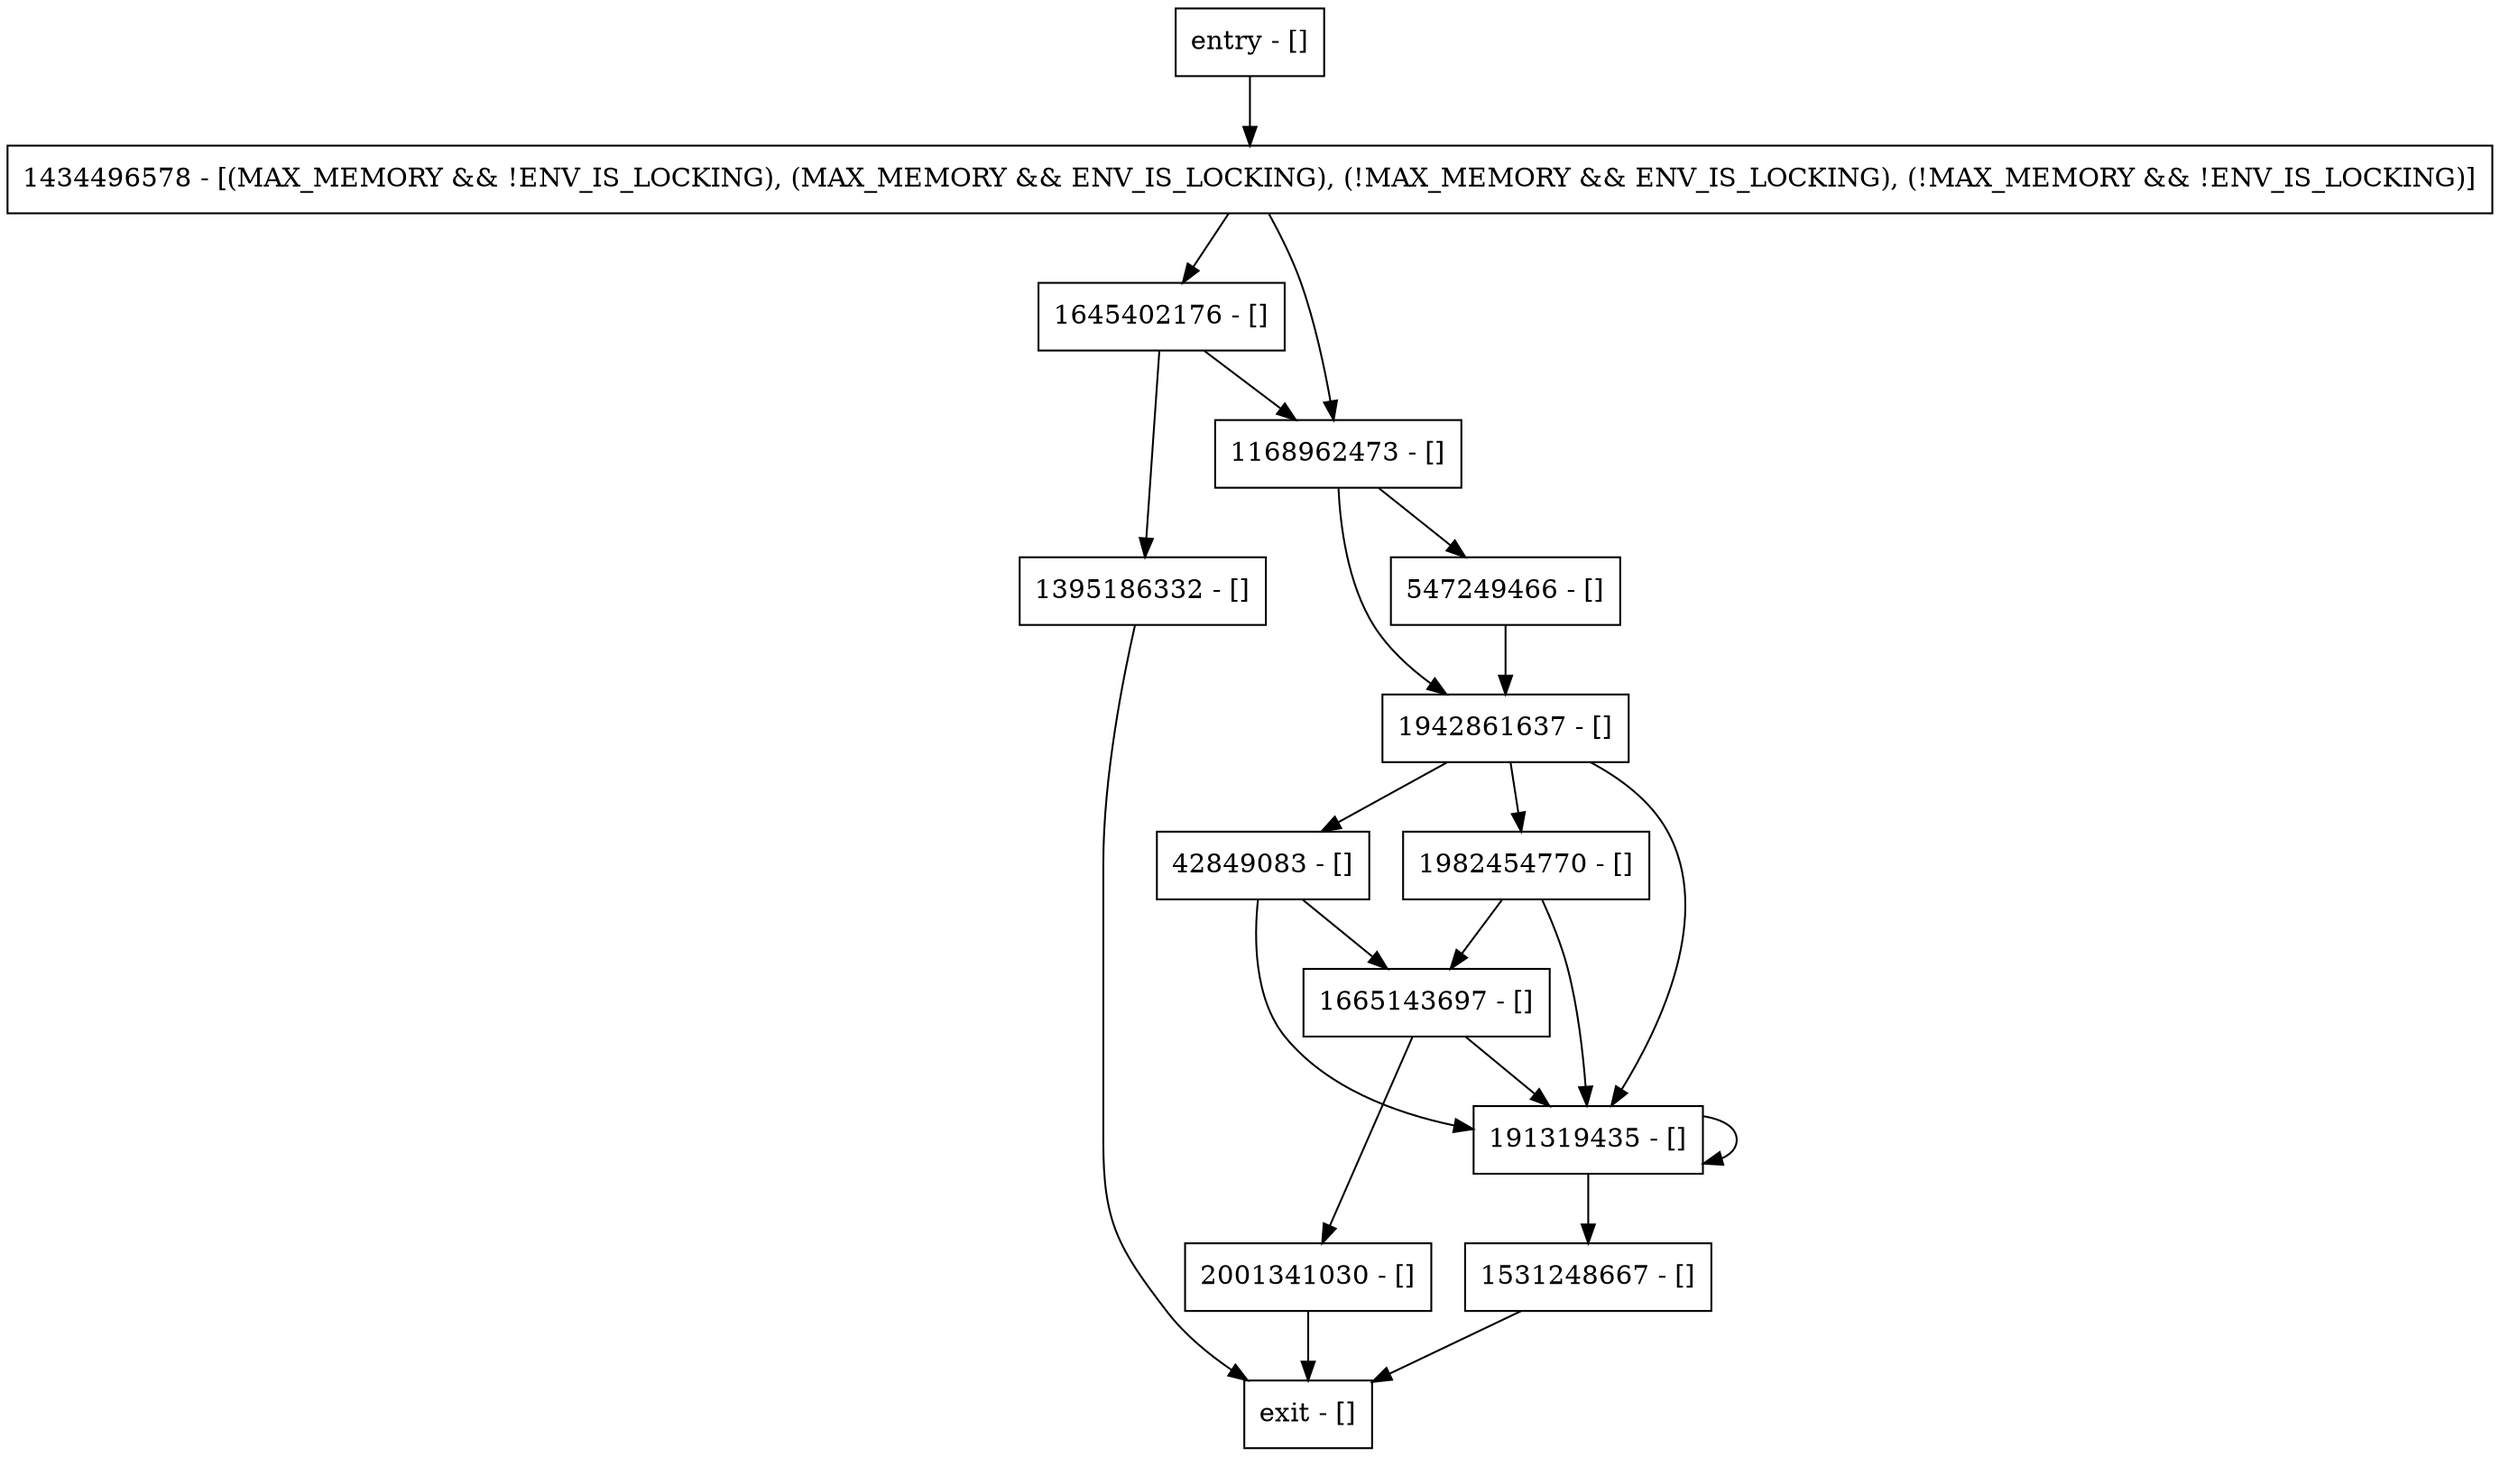 digraph insertRecord {
node [shape=record];
1434496578 [label="1434496578 - [(MAX_MEMORY && !ENV_IS_LOCKING), (MAX_MEMORY && ENV_IS_LOCKING), (!MAX_MEMORY && ENV_IS_LOCKING), (!MAX_MEMORY && !ENV_IS_LOCKING)]"];
1168962473 [label="1168962473 - []"];
191319435 [label="191319435 - []"];
1395186332 [label="1395186332 - []"];
2001341030 [label="2001341030 - []"];
entry [label="entry - []"];
exit [label="exit - []"];
1942861637 [label="1942861637 - []"];
1665143697 [label="1665143697 - []"];
1531248667 [label="1531248667 - []"];
42849083 [label="42849083 - []"];
1982454770 [label="1982454770 - []"];
1645402176 [label="1645402176 - []"];
547249466 [label="547249466 - []"];
entry;
exit;
1434496578 -> 1168962473;
1434496578 -> 1645402176;
1168962473 -> 1942861637;
1168962473 -> 547249466;
191319435 -> 1531248667;
191319435 -> 191319435;
1395186332 -> exit;
2001341030 -> exit;
entry -> 1434496578;
1942861637 -> 191319435;
1942861637 -> 42849083;
1942861637 -> 1982454770;
1665143697 -> 191319435;
1665143697 -> 2001341030;
1531248667 -> exit;
42849083 -> 1665143697;
42849083 -> 191319435;
1982454770 -> 1665143697;
1982454770 -> 191319435;
1645402176 -> 1168962473;
1645402176 -> 1395186332;
547249466 -> 1942861637;
}
